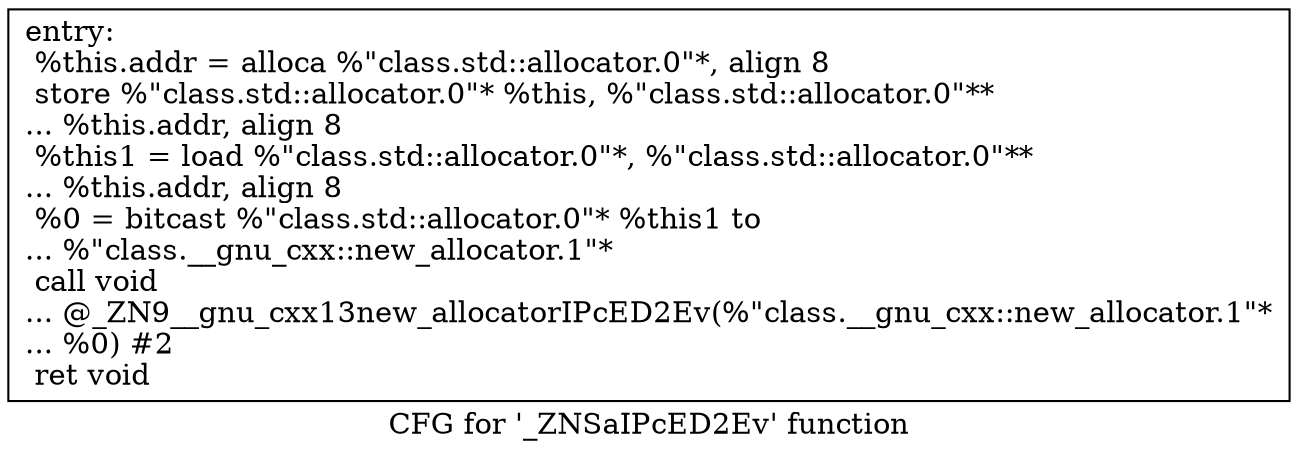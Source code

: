 digraph "CFG for '_ZNSaIPcED2Ev' function" {
	label="CFG for '_ZNSaIPcED2Ev' function";

	Node0x6b7b290 [shape=record,label="{entry:\l  %this.addr = alloca %\"class.std::allocator.0\"*, align 8\l  store %\"class.std::allocator.0\"* %this, %\"class.std::allocator.0\"**\l... %this.addr, align 8\l  %this1 = load %\"class.std::allocator.0\"*, %\"class.std::allocator.0\"**\l... %this.addr, align 8\l  %0 = bitcast %\"class.std::allocator.0\"* %this1 to\l... %\"class.__gnu_cxx::new_allocator.1\"*\l  call void\l... @_ZN9__gnu_cxx13new_allocatorIPcED2Ev(%\"class.__gnu_cxx::new_allocator.1\"*\l... %0) #2\l  ret void\l}"];
}
